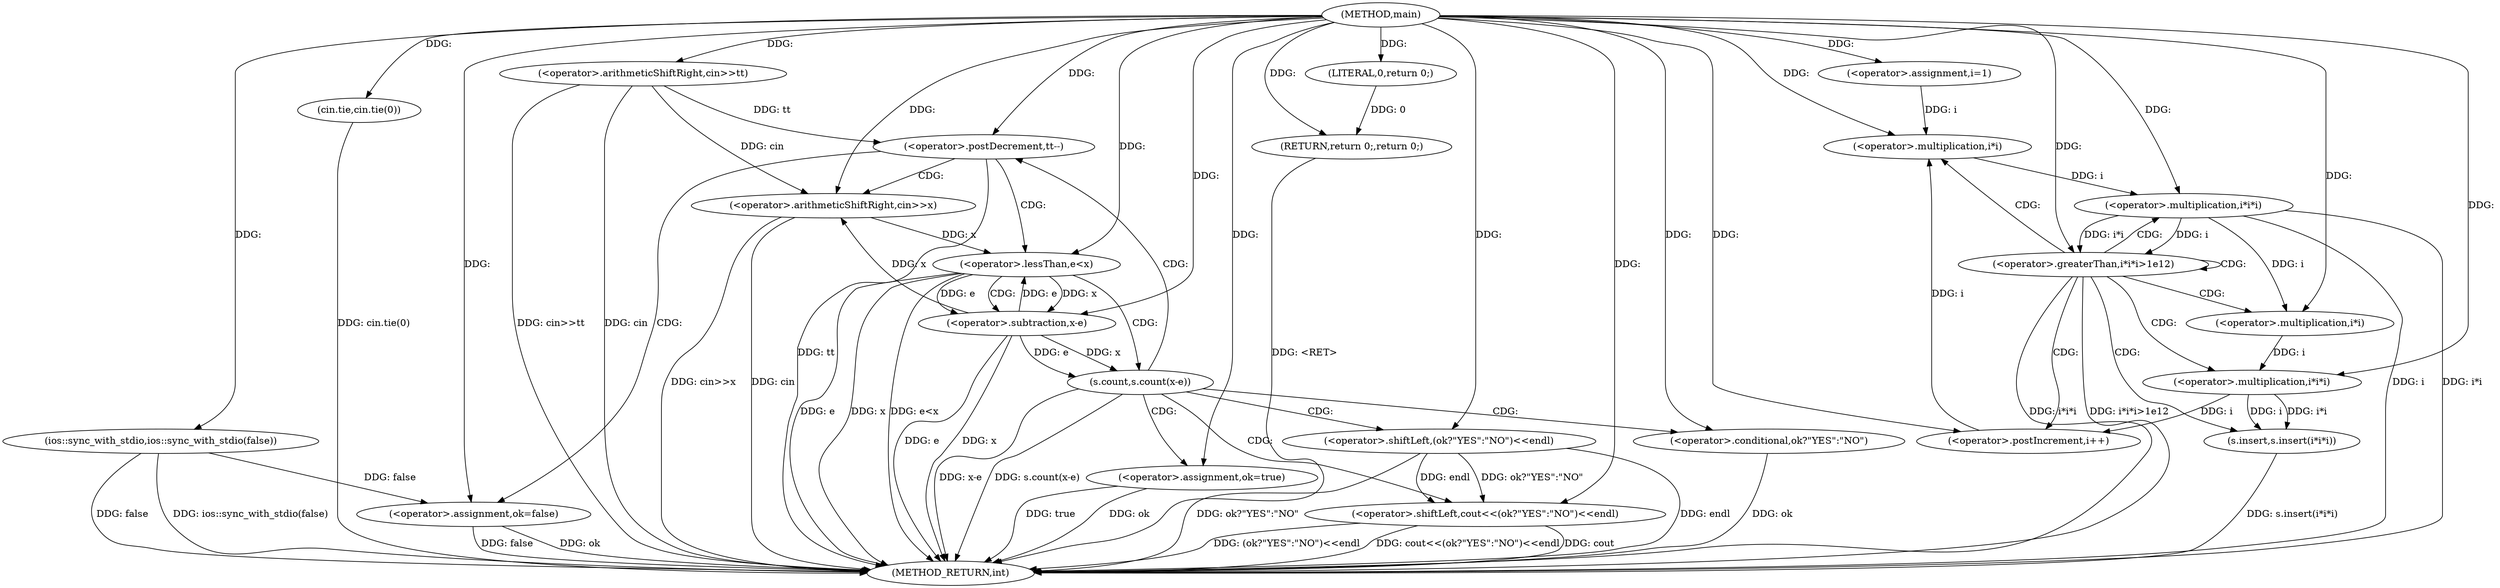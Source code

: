 digraph "main" {  
"1000108" [label = "(METHOD,main)" ]
"1000183" [label = "(METHOD_RETURN,int)" ]
"1000110" [label = "(ios::sync_with_stdio,ios::sync_with_stdio(false))" ]
"1000112" [label = "(cin.tie,cin.tie(0))" ]
"1000139" [label = "(<operator>.arithmeticShiftRight,cin>>tt)" ]
"1000181" [label = "(RETURN,return 0;,return 0;)" ]
"1000117" [label = "(<operator>.assignment,i=1)" ]
"1000120" [label = "(<operator>.postIncrement,i++)" ]
"1000143" [label = "(<operator>.postDecrement,tt--)" ]
"1000182" [label = "(LITERAL,0,return 0;)" ]
"1000132" [label = "(s.insert,s.insert(i*i*i))" ]
"1000147" [label = "(<operator>.arithmeticShiftRight,cin>>x)" ]
"1000151" [label = "(<operator>.assignment,ok=false)" ]
"1000173" [label = "(<operator>.shiftLeft,cout<<(ok?\"YES\":\"NO\")<<endl)" ]
"1000124" [label = "(<operator>.greaterThan,i*i*i>1e12)" ]
"1000133" [label = "(<operator>.multiplication,i*i*i)" ]
"1000157" [label = "(<operator>.lessThan,e<x)" ]
"1000175" [label = "(<operator>.shiftLeft,(ok?\"YES\":\"NO\")<<endl)" ]
"1000125" [label = "(<operator>.multiplication,i*i*i)" ]
"1000135" [label = "(<operator>.multiplication,i*i)" ]
"1000176" [label = "(<operator>.conditional,ok?\"YES\":\"NO\")" ]
"1000127" [label = "(<operator>.multiplication,i*i)" ]
"1000162" [label = "(s.count,s.count(x-e))" ]
"1000167" [label = "(<operator>.assignment,ok=true)" ]
"1000163" [label = "(<operator>.subtraction,x-e)" ]
  "1000181" -> "1000183"  [ label = "DDG: <RET>"] 
  "1000110" -> "1000183"  [ label = "DDG: false"] 
  "1000110" -> "1000183"  [ label = "DDG: ios::sync_with_stdio(false)"] 
  "1000112" -> "1000183"  [ label = "DDG: cin.tie(0)"] 
  "1000125" -> "1000183"  [ label = "DDG: i"] 
  "1000125" -> "1000183"  [ label = "DDG: i*i"] 
  "1000124" -> "1000183"  [ label = "DDG: i*i*i"] 
  "1000124" -> "1000183"  [ label = "DDG: i*i*i>1e12"] 
  "1000132" -> "1000183"  [ label = "DDG: s.insert(i*i*i)"] 
  "1000139" -> "1000183"  [ label = "DDG: cin"] 
  "1000139" -> "1000183"  [ label = "DDG: cin>>tt"] 
  "1000143" -> "1000183"  [ label = "DDG: tt"] 
  "1000147" -> "1000183"  [ label = "DDG: cin"] 
  "1000147" -> "1000183"  [ label = "DDG: cin>>x"] 
  "1000151" -> "1000183"  [ label = "DDG: ok"] 
  "1000151" -> "1000183"  [ label = "DDG: false"] 
  "1000157" -> "1000183"  [ label = "DDG: e"] 
  "1000157" -> "1000183"  [ label = "DDG: x"] 
  "1000157" -> "1000183"  [ label = "DDG: e<x"] 
  "1000163" -> "1000183"  [ label = "DDG: x"] 
  "1000163" -> "1000183"  [ label = "DDG: e"] 
  "1000162" -> "1000183"  [ label = "DDG: x-e"] 
  "1000162" -> "1000183"  [ label = "DDG: s.count(x-e)"] 
  "1000176" -> "1000183"  [ label = "DDG: ok"] 
  "1000175" -> "1000183"  [ label = "DDG: ok?\"YES\":\"NO\""] 
  "1000173" -> "1000183"  [ label = "DDG: (ok?\"YES\":\"NO\")<<endl"] 
  "1000173" -> "1000183"  [ label = "DDG: cout<<(ok?\"YES\":\"NO\")<<endl"] 
  "1000167" -> "1000183"  [ label = "DDG: ok"] 
  "1000175" -> "1000183"  [ label = "DDG: endl"] 
  "1000167" -> "1000183"  [ label = "DDG: true"] 
  "1000173" -> "1000183"  [ label = "DDG: cout"] 
  "1000182" -> "1000181"  [ label = "DDG: 0"] 
  "1000108" -> "1000181"  [ label = "DDG: "] 
  "1000108" -> "1000110"  [ label = "DDG: "] 
  "1000108" -> "1000112"  [ label = "DDG: "] 
  "1000108" -> "1000117"  [ label = "DDG: "] 
  "1000108" -> "1000139"  [ label = "DDG: "] 
  "1000108" -> "1000182"  [ label = "DDG: "] 
  "1000133" -> "1000120"  [ label = "DDG: i"] 
  "1000108" -> "1000120"  [ label = "DDG: "] 
  "1000139" -> "1000143"  [ label = "DDG: tt"] 
  "1000108" -> "1000143"  [ label = "DDG: "] 
  "1000110" -> "1000151"  [ label = "DDG: false"] 
  "1000108" -> "1000151"  [ label = "DDG: "] 
  "1000133" -> "1000132"  [ label = "DDG: i*i"] 
  "1000133" -> "1000132"  [ label = "DDG: i"] 
  "1000139" -> "1000147"  [ label = "DDG: cin"] 
  "1000108" -> "1000147"  [ label = "DDG: "] 
  "1000163" -> "1000147"  [ label = "DDG: x"] 
  "1000108" -> "1000173"  [ label = "DDG: "] 
  "1000175" -> "1000173"  [ label = "DDG: endl"] 
  "1000175" -> "1000173"  [ label = "DDG: ok?\"YES\":\"NO\""] 
  "1000125" -> "1000124"  [ label = "DDG: i*i"] 
  "1000125" -> "1000124"  [ label = "DDG: i"] 
  "1000108" -> "1000124"  [ label = "DDG: "] 
  "1000135" -> "1000133"  [ label = "DDG: i"] 
  "1000108" -> "1000133"  [ label = "DDG: "] 
  "1000108" -> "1000175"  [ label = "DDG: "] 
  "1000127" -> "1000125"  [ label = "DDG: i"] 
  "1000108" -> "1000125"  [ label = "DDG: "] 
  "1000125" -> "1000135"  [ label = "DDG: i"] 
  "1000108" -> "1000135"  [ label = "DDG: "] 
  "1000163" -> "1000157"  [ label = "DDG: e"] 
  "1000108" -> "1000157"  [ label = "DDG: "] 
  "1000147" -> "1000157"  [ label = "DDG: x"] 
  "1000108" -> "1000176"  [ label = "DDG: "] 
  "1000117" -> "1000127"  [ label = "DDG: i"] 
  "1000120" -> "1000127"  [ label = "DDG: i"] 
  "1000108" -> "1000127"  [ label = "DDG: "] 
  "1000163" -> "1000162"  [ label = "DDG: x"] 
  "1000163" -> "1000162"  [ label = "DDG: e"] 
  "1000108" -> "1000167"  [ label = "DDG: "] 
  "1000157" -> "1000163"  [ label = "DDG: x"] 
  "1000108" -> "1000163"  [ label = "DDG: "] 
  "1000157" -> "1000163"  [ label = "DDG: e"] 
  "1000143" -> "1000147"  [ label = "CDG: "] 
  "1000143" -> "1000151"  [ label = "CDG: "] 
  "1000143" -> "1000157"  [ label = "CDG: "] 
  "1000124" -> "1000125"  [ label = "CDG: "] 
  "1000124" -> "1000120"  [ label = "CDG: "] 
  "1000124" -> "1000127"  [ label = "CDG: "] 
  "1000124" -> "1000132"  [ label = "CDG: "] 
  "1000124" -> "1000124"  [ label = "CDG: "] 
  "1000124" -> "1000135"  [ label = "CDG: "] 
  "1000124" -> "1000133"  [ label = "CDG: "] 
  "1000157" -> "1000163"  [ label = "CDG: "] 
  "1000157" -> "1000162"  [ label = "CDG: "] 
  "1000162" -> "1000143"  [ label = "CDG: "] 
  "1000162" -> "1000167"  [ label = "CDG: "] 
  "1000162" -> "1000173"  [ label = "CDG: "] 
  "1000162" -> "1000175"  [ label = "CDG: "] 
  "1000162" -> "1000176"  [ label = "CDG: "] 
}
